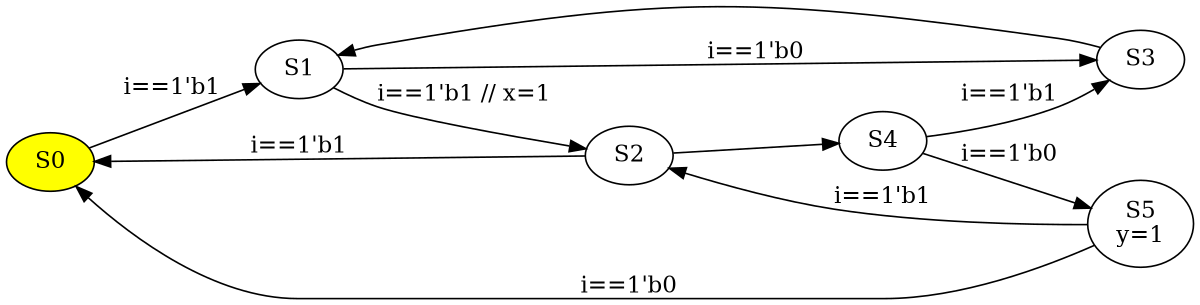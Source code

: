 digraph fsmlog {
rankdir=LR
size="8,5"
S0 [style=filled fillcolor=yellow label="S0"]
S1 [label="S1"]
S2 [label="S2"]
S3 [label="S3"]
S4 [label="S4"]
S5 [label="S5\ny=1"]
S0->S1[label="i==1'b1"]
S1->S2[label="i==1'b1 // x=1"]
S1->S3[label="i==1'b0"]
S2->S0[label="i==1'b1"]
S2->S4[label=""]
S3->S1
S4->S5[label="i==1'b0"]
S4->S3[label="i==1'b1"]
S5->S0[label="i==1'b0"]
S5->S2[label="i==1'b1"]
}
